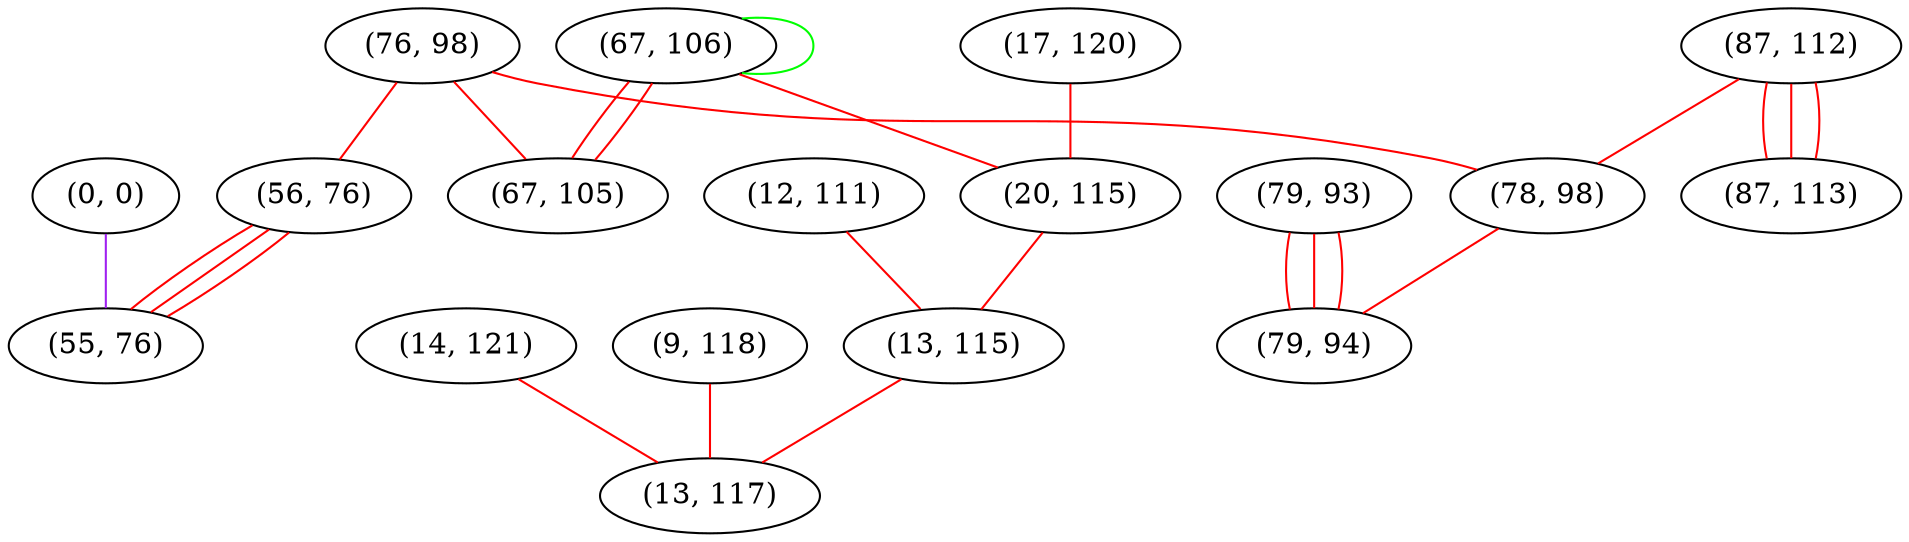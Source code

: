graph "" {
"(76, 98)";
"(12, 111)";
"(0, 0)";
"(87, 112)";
"(87, 113)";
"(14, 121)";
"(56, 76)";
"(9, 118)";
"(67, 106)";
"(17, 120)";
"(67, 105)";
"(79, 93)";
"(20, 115)";
"(13, 115)";
"(55, 76)";
"(78, 98)";
"(79, 94)";
"(13, 117)";
"(76, 98)" -- "(78, 98)"  [color=red, key=0, weight=1];
"(76, 98)" -- "(67, 105)"  [color=red, key=0, weight=1];
"(76, 98)" -- "(56, 76)"  [color=red, key=0, weight=1];
"(12, 111)" -- "(13, 115)"  [color=red, key=0, weight=1];
"(0, 0)" -- "(55, 76)"  [color=purple, key=0, weight=4];
"(87, 112)" -- "(78, 98)"  [color=red, key=0, weight=1];
"(87, 112)" -- "(87, 113)"  [color=red, key=0, weight=1];
"(87, 112)" -- "(87, 113)"  [color=red, key=1, weight=1];
"(87, 112)" -- "(87, 113)"  [color=red, key=2, weight=1];
"(14, 121)" -- "(13, 117)"  [color=red, key=0, weight=1];
"(56, 76)" -- "(55, 76)"  [color=red, key=0, weight=1];
"(56, 76)" -- "(55, 76)"  [color=red, key=1, weight=1];
"(56, 76)" -- "(55, 76)"  [color=red, key=2, weight=1];
"(9, 118)" -- "(13, 117)"  [color=red, key=0, weight=1];
"(67, 106)" -- "(67, 106)"  [color=green, key=0, weight=2];
"(67, 106)" -- "(67, 105)"  [color=red, key=0, weight=1];
"(67, 106)" -- "(67, 105)"  [color=red, key=1, weight=1];
"(67, 106)" -- "(20, 115)"  [color=red, key=0, weight=1];
"(17, 120)" -- "(20, 115)"  [color=red, key=0, weight=1];
"(79, 93)" -- "(79, 94)"  [color=red, key=0, weight=1];
"(79, 93)" -- "(79, 94)"  [color=red, key=1, weight=1];
"(79, 93)" -- "(79, 94)"  [color=red, key=2, weight=1];
"(20, 115)" -- "(13, 115)"  [color=red, key=0, weight=1];
"(13, 115)" -- "(13, 117)"  [color=red, key=0, weight=1];
"(78, 98)" -- "(79, 94)"  [color=red, key=0, weight=1];
}

